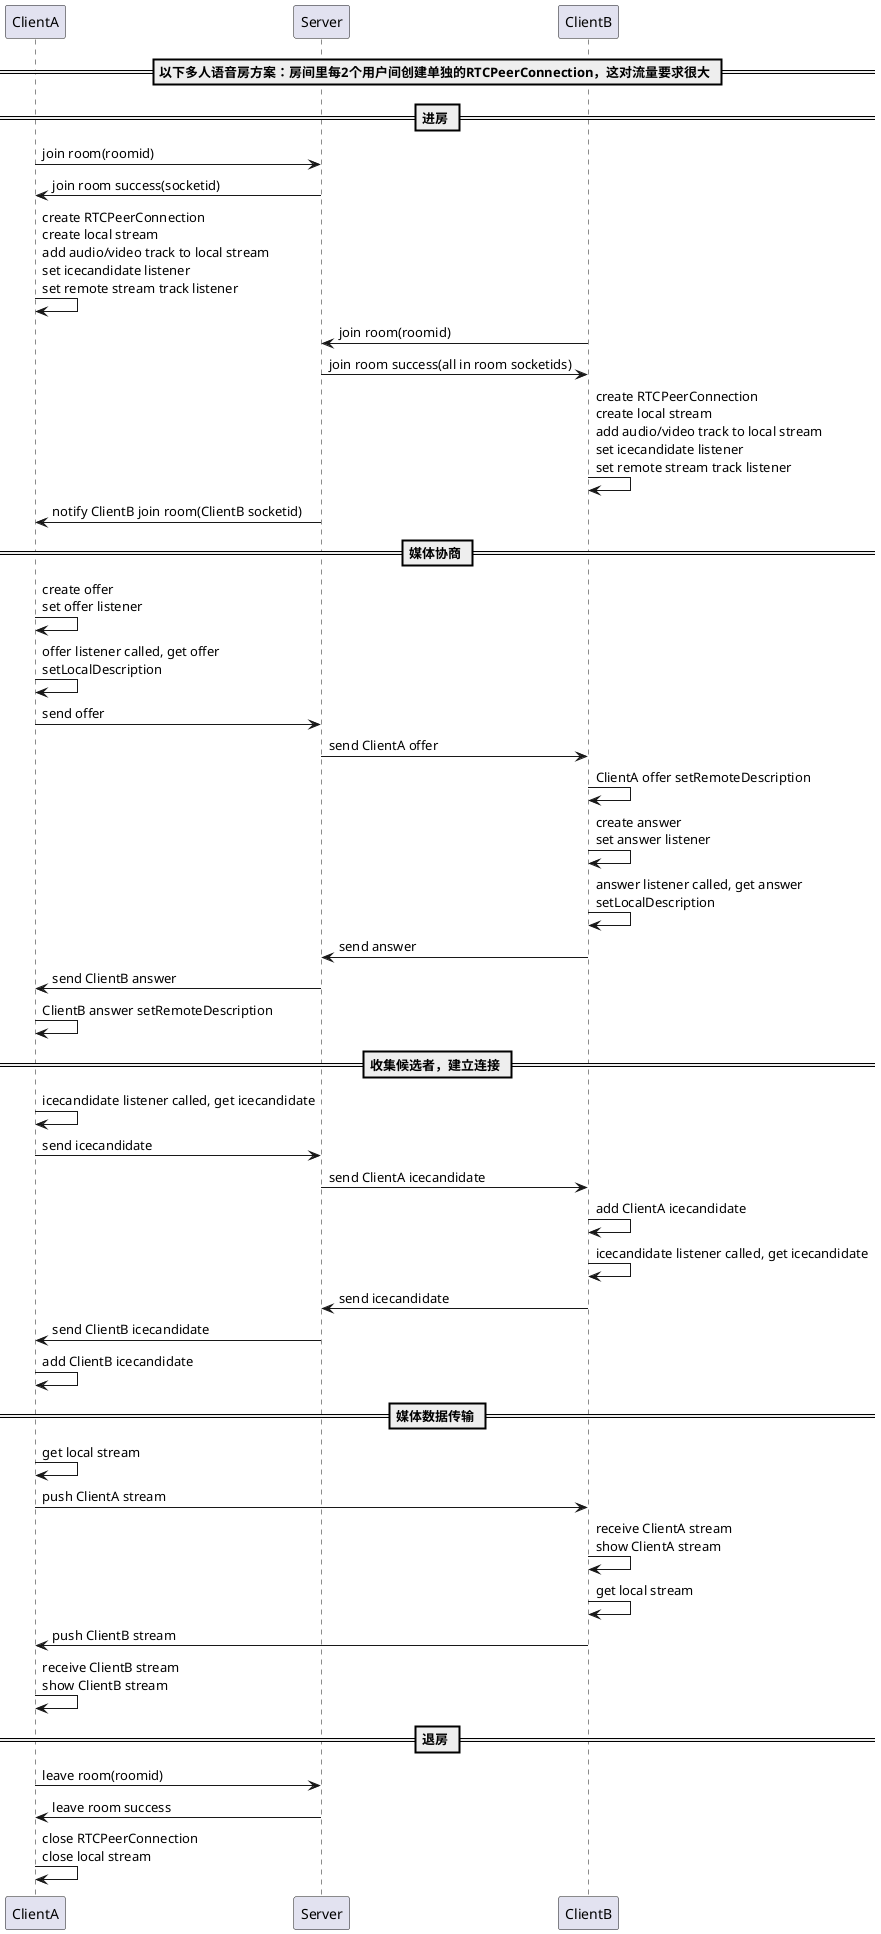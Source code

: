@startuml webrtc_seq

== 以下多人语音房方案：房间里每2个用户间创建单独的RTCPeerConnection，这对流量要求很大 ==

== 进房 ==

ClientA -> Server : join room(roomid)
Server -> ClientA : join room success(socketid)
ClientA -> ClientA : create RTCPeerConnection \ncreate local stream \nadd audio/video track to local stream \nset icecandidate listener \nset remote stream track listener

Server <- ClientB : join room(roomid)
Server -> ClientB : join room success(all in room socketids)
ClientB -> ClientB : create RTCPeerConnection \ncreate local stream \nadd audio/video track to local stream \nset icecandidate listener \nset remote stream track listener

Server -> ClientA : notify ClientB join room(ClientB socketid)

== 媒体协商 ==

ClientA -> ClientA : create offer \nset offer listener
ClientA -> ClientA : offer listener called, get offer \nsetLocalDescription
ClientA -> Server : send offer
Server -> ClientB : send ClientA offer
ClientB -> ClientB : ClientA offer setRemoteDescription
ClientB -> ClientB : create answer \nset answer listener
ClientB -> ClientB : answer listener called, get answer \nsetLocalDescription
ClientB -> Server : send answer
Server -> ClientA : send ClientB answer
ClientA -> ClientA : ClientB answer setRemoteDescription

== 收集候选者，建立连接 ==

ClientA -> ClientA : icecandidate listener called, get icecandidate
ClientA -> Server : send icecandidate
Server -> ClientB : send ClientA icecandidate
ClientB -> ClientB : add ClientA icecandidate
ClientB -> ClientB : icecandidate listener called, get icecandidate
ClientB -> Server : send icecandidate
Server -> ClientA : send ClientB icecandidate
ClientA -> ClientA : add ClientB icecandidate

== 媒体数据传输 ==

ClientA -> ClientA : get local stream
ClientA -> ClientB : push ClientA stream
ClientB -> ClientB : receive ClientA stream \nshow ClientA stream

ClientB -> ClientB : get local stream
ClientB -> ClientA : push ClientB stream
ClientA -> ClientA : receive ClientB stream \nshow ClientB stream

== 退房 ==

ClientA -> Server : leave room(roomid)
Server -> ClientA : leave room success
ClientA -> ClientA : close RTCPeerConnection \nclose local stream


@enduml